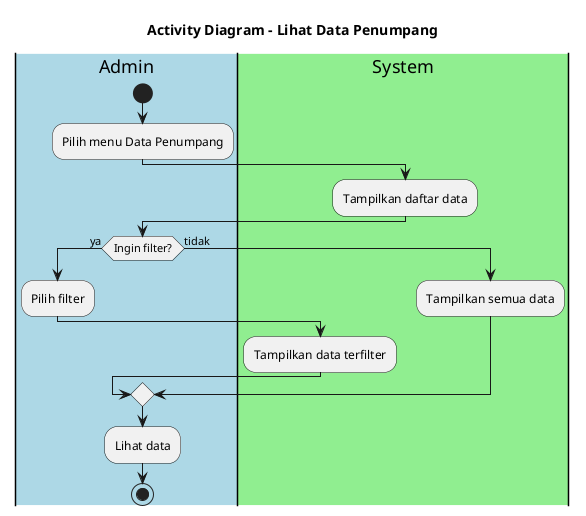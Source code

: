 @startuml Manage Dataset Activity Diagram
title Activity Diagram - Lihat Data Penumpang

|#LightBlue|Admin|
start
:Pilih menu Data Penumpang;

|#LightGreen|System|
:Tampilkan daftar data;

|Admin|
if (Ingin filter?) then (ya)
    :Pilih filter;
    |System|
    :Tampilkan data terfilter;
else (tidak)
    |System|
    :Tampilkan semua data;
endif

|Admin|
:Lihat data;

stop
@enduml
